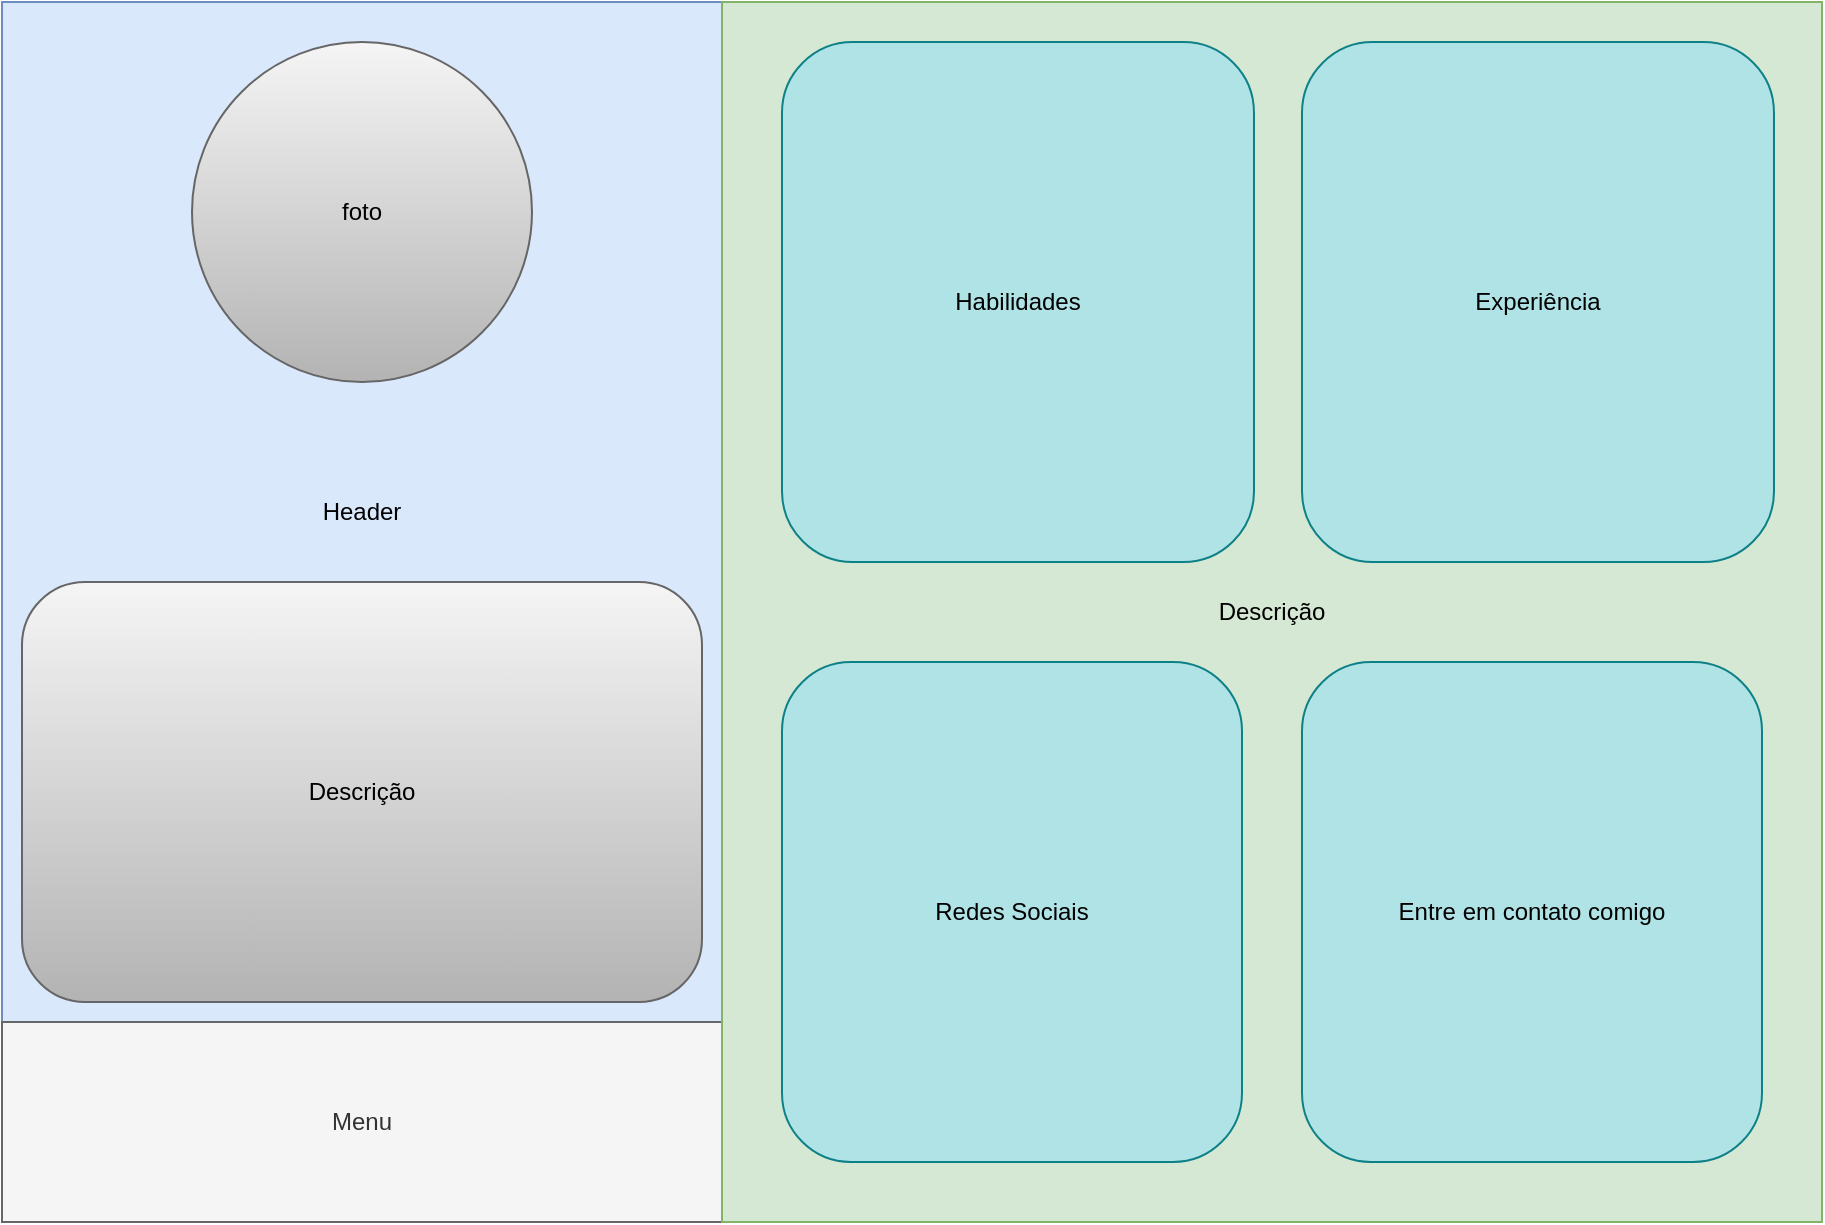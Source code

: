 <mxfile version="24.0.5" type="device">
  <diagram name="Página-1" id="eovJv75NKRtc64PzX9b3">
    <mxGraphModel dx="1434" dy="774" grid="1" gridSize="10" guides="1" tooltips="1" connect="1" arrows="1" fold="1" page="1" pageScale="1" pageWidth="827" pageHeight="1169" math="0" shadow="0">
      <root>
        <mxCell id="0" />
        <mxCell id="1" parent="0" />
        <mxCell id="81EFd3_1n7NqefcnNnp6-1" value="" style="rounded=0;whiteSpace=wrap;html=1;" vertex="1" parent="1">
          <mxGeometry x="40" y="40" width="910" height="610" as="geometry" />
        </mxCell>
        <mxCell id="81EFd3_1n7NqefcnNnp6-5" value="Header" style="rounded=0;whiteSpace=wrap;html=1;fillColor=#dae8fc;strokeColor=#6c8ebf;" vertex="1" parent="1">
          <mxGeometry x="40" y="40" width="360" height="510" as="geometry" />
        </mxCell>
        <mxCell id="81EFd3_1n7NqefcnNnp6-8" value="foto" style="ellipse;whiteSpace=wrap;html=1;aspect=fixed;fillColor=#f5f5f5;gradientColor=#b3b3b3;strokeColor=#666666;" vertex="1" parent="1">
          <mxGeometry x="135" y="60" width="170" height="170" as="geometry" />
        </mxCell>
        <mxCell id="81EFd3_1n7NqefcnNnp6-10" value="Descrição" style="rounded=1;whiteSpace=wrap;html=1;fillColor=#f5f5f5;gradientColor=#b3b3b3;strokeColor=#666666;" vertex="1" parent="1">
          <mxGeometry x="50" y="330" width="340" height="210" as="geometry" />
        </mxCell>
        <mxCell id="81EFd3_1n7NqefcnNnp6-11" value="Menu" style="rounded=0;whiteSpace=wrap;html=1;fillColor=#f5f5f5;fontColor=#333333;strokeColor=#666666;" vertex="1" parent="1">
          <mxGeometry x="40" y="550" width="360" height="100" as="geometry" />
        </mxCell>
        <mxCell id="81EFd3_1n7NqefcnNnp6-14" value="Descrição" style="rounded=0;whiteSpace=wrap;html=1;fillColor=#d5e8d4;strokeColor=#82b366;" vertex="1" parent="1">
          <mxGeometry x="400" y="40" width="550" height="610" as="geometry" />
        </mxCell>
        <mxCell id="81EFd3_1n7NqefcnNnp6-15" value="Habilidades" style="rounded=1;whiteSpace=wrap;html=1;fillColor=#b0e3e6;strokeColor=#0e8088;" vertex="1" parent="1">
          <mxGeometry x="430" y="60" width="236" height="260" as="geometry" />
        </mxCell>
        <mxCell id="81EFd3_1n7NqefcnNnp6-16" value="Experiência" style="rounded=1;whiteSpace=wrap;html=1;fillColor=#b0e3e6;strokeColor=#0e8088;" vertex="1" parent="1">
          <mxGeometry x="690" y="60" width="236" height="260" as="geometry" />
        </mxCell>
        <mxCell id="81EFd3_1n7NqefcnNnp6-17" value="Redes Sociais" style="rounded=1;whiteSpace=wrap;html=1;fillColor=#b0e3e6;strokeColor=#0e8088;" vertex="1" parent="1">
          <mxGeometry x="430" y="370" width="230" height="250" as="geometry" />
        </mxCell>
        <mxCell id="81EFd3_1n7NqefcnNnp6-18" value="Entre em contato comigo" style="rounded=1;whiteSpace=wrap;html=1;fillColor=#b0e3e6;strokeColor=#0e8088;" vertex="1" parent="1">
          <mxGeometry x="690" y="370" width="230" height="250" as="geometry" />
        </mxCell>
      </root>
    </mxGraphModel>
  </diagram>
</mxfile>
